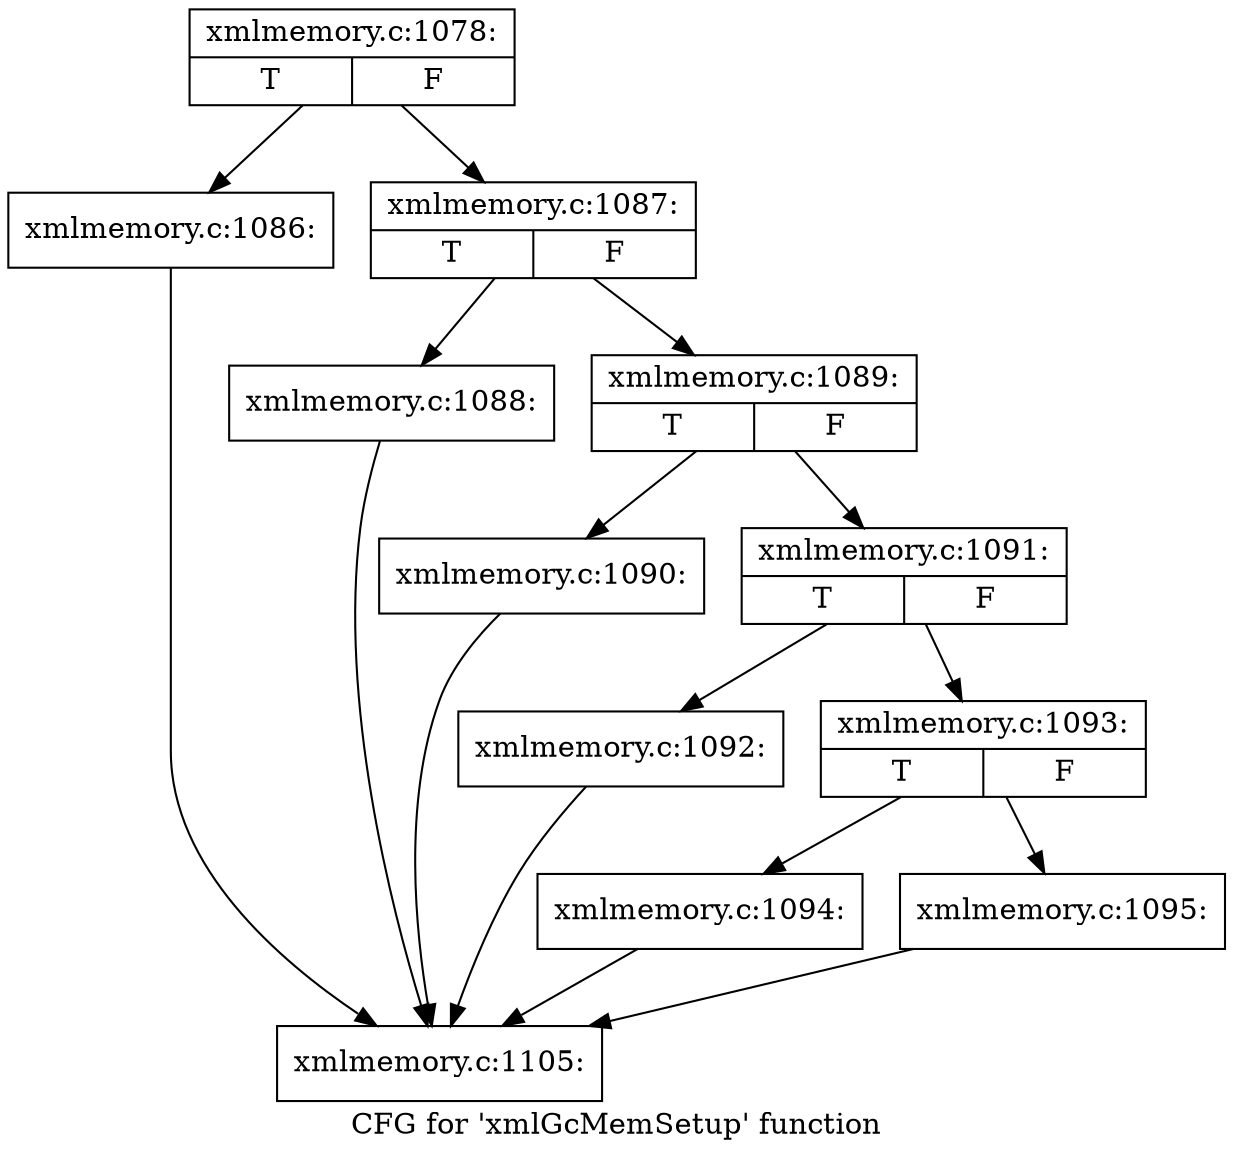 digraph "CFG for 'xmlGcMemSetup' function" {
	label="CFG for 'xmlGcMemSetup' function";

	Node0x4b89dc0 [shape=record,label="{xmlmemory.c:1078:|{<s0>T|<s1>F}}"];
	Node0x4b89dc0 -> Node0x4b8b1a0;
	Node0x4b89dc0 -> Node0x4b8b1f0;
	Node0x4b8b1a0 [shape=record,label="{xmlmemory.c:1086:}"];
	Node0x4b8b1a0 -> Node0x4acdd60;
	Node0x4b8b1f0 [shape=record,label="{xmlmemory.c:1087:|{<s0>T|<s1>F}}"];
	Node0x4b8b1f0 -> Node0x4b8b6b0;
	Node0x4b8b1f0 -> Node0x4b8b700;
	Node0x4b8b6b0 [shape=record,label="{xmlmemory.c:1088:}"];
	Node0x4b8b6b0 -> Node0x4acdd60;
	Node0x4b8b700 [shape=record,label="{xmlmemory.c:1089:|{<s0>T|<s1>F}}"];
	Node0x4b8b700 -> Node0x4b8bbc0;
	Node0x4b8b700 -> Node0x4b8bc10;
	Node0x4b8bbc0 [shape=record,label="{xmlmemory.c:1090:}"];
	Node0x4b8bbc0 -> Node0x4acdd60;
	Node0x4b8bc10 [shape=record,label="{xmlmemory.c:1091:|{<s0>T|<s1>F}}"];
	Node0x4b8bc10 -> Node0x4b8c0d0;
	Node0x4b8bc10 -> Node0x4b8c120;
	Node0x4b8c0d0 [shape=record,label="{xmlmemory.c:1092:}"];
	Node0x4b8c0d0 -> Node0x4acdd60;
	Node0x4b8c120 [shape=record,label="{xmlmemory.c:1093:|{<s0>T|<s1>F}}"];
	Node0x4b8c120 -> Node0x4b8c5e0;
	Node0x4b8c120 -> Node0x4b8c630;
	Node0x4b8c5e0 [shape=record,label="{xmlmemory.c:1094:}"];
	Node0x4b8c5e0 -> Node0x4acdd60;
	Node0x4b8c630 [shape=record,label="{xmlmemory.c:1095:}"];
	Node0x4b8c630 -> Node0x4acdd60;
	Node0x4acdd60 [shape=record,label="{xmlmemory.c:1105:}"];
}
